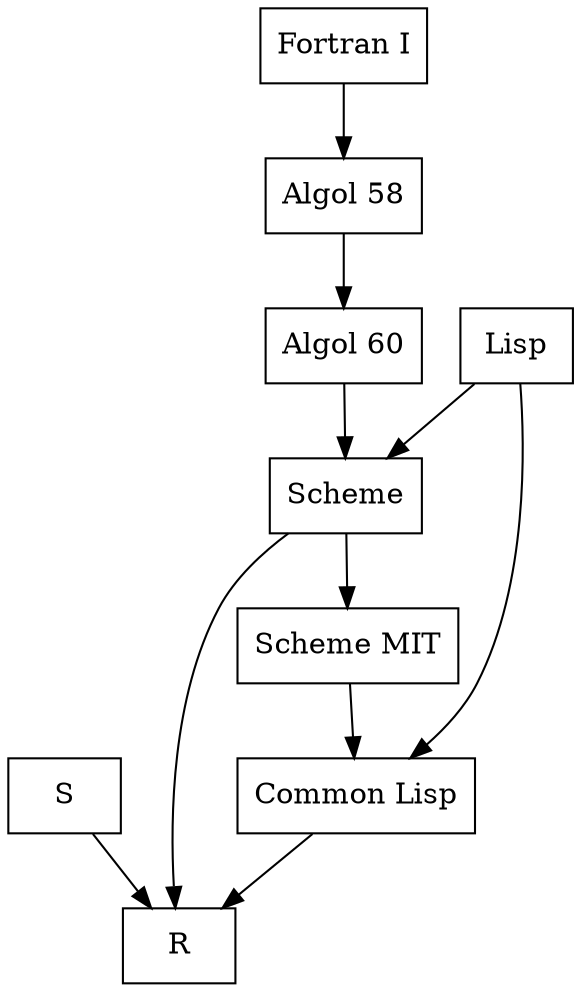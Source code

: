 digraph R {
  node [shape="box"]
  "S" -> "R"
  "Fortran I" -> "Algol 58"
  "Algol 58" -> "Algol 60"
  "Algol 60" -> "Scheme"
  "Lisp" -> "Scheme"
  "Scheme" -> "R"
  "Scheme" -> "Scheme MIT"
  "Scheme MIT" -> "Common Lisp"
  "Lisp" -> "Common Lisp"
  "Common Lisp" -> "R"
}
